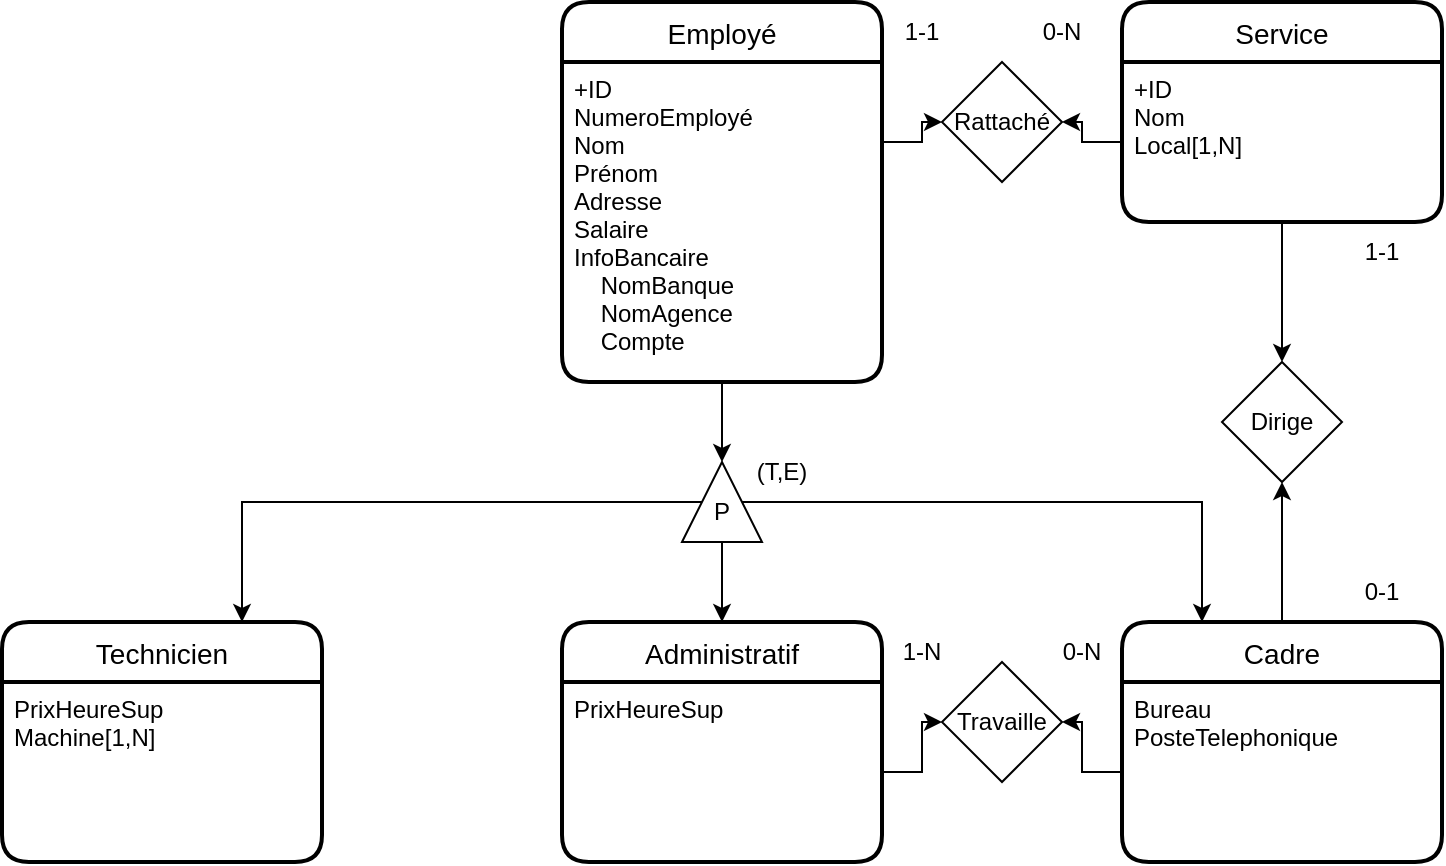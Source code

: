 <mxfile version="16.6.3" type="device"><diagram id="uwIMUS4IehcTts7TkD24" name="Page-1"><mxGraphModel dx="1038" dy="579" grid="1" gridSize="10" guides="1" tooltips="1" connect="1" arrows="1" fold="1" page="1" pageScale="1" pageWidth="827" pageHeight="1169" math="0" shadow="0"><root><mxCell id="0"/><mxCell id="1" parent="0"/><mxCell id="f-Qgc_rTARuj_bnOuXPx-1" value="Service" style="swimlane;childLayout=stackLayout;horizontal=1;startSize=30;horizontalStack=0;rounded=1;fontSize=14;fontStyle=0;strokeWidth=2;resizeParent=0;resizeLast=1;shadow=0;dashed=0;align=center;" parent="1" vertex="1"><mxGeometry x="600" y="40" width="160" height="110" as="geometry"/></mxCell><mxCell id="f-Qgc_rTARuj_bnOuXPx-2" value="+ID&#10;Nom&#10;Local[1,N]" style="align=left;strokeColor=none;fillColor=none;spacingLeft=4;fontSize=12;verticalAlign=top;resizable=0;rotatable=0;part=1;" parent="f-Qgc_rTARuj_bnOuXPx-1" vertex="1"><mxGeometry y="30" width="160" height="80" as="geometry"/></mxCell><mxCell id="R81wZAwsEhl6QSQLluZs-3" value="Employé" style="swimlane;childLayout=stackLayout;horizontal=1;startSize=30;horizontalStack=0;rounded=1;fontSize=14;fontStyle=0;strokeWidth=2;resizeParent=0;resizeLast=1;shadow=0;dashed=0;align=center;" vertex="1" parent="1"><mxGeometry x="320" y="40" width="160" height="190" as="geometry"/></mxCell><mxCell id="R81wZAwsEhl6QSQLluZs-4" value="+ID&#10;NumeroEmployé&#10;Nom&#10;Prénom&#10;Adresse&#10;Salaire&#10;InfoBancaire&#10;    NomBanque&#10;    NomAgence&#10;    Compte" style="align=left;strokeColor=none;fillColor=none;spacingLeft=4;fontSize=12;verticalAlign=top;resizable=0;rotatable=0;part=1;" vertex="1" parent="R81wZAwsEhl6QSQLluZs-3"><mxGeometry y="30" width="160" height="160" as="geometry"/></mxCell><mxCell id="R81wZAwsEhl6QSQLluZs-5" value="Rattaché" style="shape=rhombus;perimeter=rhombusPerimeter;whiteSpace=wrap;html=1;align=center;" vertex="1" parent="1"><mxGeometry x="510" y="70" width="60" height="60" as="geometry"/></mxCell><mxCell id="R81wZAwsEhl6QSQLluZs-6" style="edgeStyle=orthogonalEdgeStyle;rounded=0;orthogonalLoop=1;jettySize=auto;html=1;exitX=1;exitY=0.25;exitDx=0;exitDy=0;" edge="1" parent="1" source="R81wZAwsEhl6QSQLluZs-4" target="R81wZAwsEhl6QSQLluZs-5"><mxGeometry relative="1" as="geometry"/></mxCell><mxCell id="R81wZAwsEhl6QSQLluZs-7" style="edgeStyle=orthogonalEdgeStyle;rounded=0;orthogonalLoop=1;jettySize=auto;html=1;exitX=0;exitY=0.5;exitDx=0;exitDy=0;" edge="1" parent="1" source="f-Qgc_rTARuj_bnOuXPx-2" target="R81wZAwsEhl6QSQLluZs-5"><mxGeometry relative="1" as="geometry"/></mxCell><mxCell id="R81wZAwsEhl6QSQLluZs-8" value="1-1" style="text;html=1;strokeColor=none;fillColor=none;align=center;verticalAlign=middle;whiteSpace=wrap;rounded=0;" vertex="1" parent="1"><mxGeometry x="470" y="40" width="60" height="30" as="geometry"/></mxCell><mxCell id="R81wZAwsEhl6QSQLluZs-9" value="0-N" style="text;html=1;strokeColor=none;fillColor=none;align=center;verticalAlign=middle;whiteSpace=wrap;rounded=0;" vertex="1" parent="1"><mxGeometry x="540" y="40" width="60" height="30" as="geometry"/></mxCell><mxCell id="R81wZAwsEhl6QSQLluZs-11" value="Administratif" style="swimlane;childLayout=stackLayout;horizontal=1;startSize=30;horizontalStack=0;rounded=1;fontSize=14;fontStyle=0;strokeWidth=2;resizeParent=0;resizeLast=1;shadow=0;dashed=0;align=center;" vertex="1" parent="1"><mxGeometry x="320" y="350" width="160" height="120" as="geometry"/></mxCell><mxCell id="R81wZAwsEhl6QSQLluZs-12" value="PrixHeureSup" style="align=left;strokeColor=none;fillColor=none;spacingLeft=4;fontSize=12;verticalAlign=top;resizable=0;rotatable=0;part=1;" vertex="1" parent="R81wZAwsEhl6QSQLluZs-11"><mxGeometry y="30" width="160" height="90" as="geometry"/></mxCell><mxCell id="R81wZAwsEhl6QSQLluZs-13" value="Technicien" style="swimlane;childLayout=stackLayout;horizontal=1;startSize=30;horizontalStack=0;rounded=1;fontSize=14;fontStyle=0;strokeWidth=2;resizeParent=0;resizeLast=1;shadow=0;dashed=0;align=center;" vertex="1" parent="1"><mxGeometry x="40" y="350" width="160" height="120" as="geometry"/></mxCell><mxCell id="R81wZAwsEhl6QSQLluZs-14" value="PrixHeureSup&#10;Machine[1,N]" style="align=left;strokeColor=none;fillColor=none;spacingLeft=4;fontSize=12;verticalAlign=top;resizable=0;rotatable=0;part=1;" vertex="1" parent="R81wZAwsEhl6QSQLluZs-13"><mxGeometry y="30" width="160" height="90" as="geometry"/></mxCell><mxCell id="R81wZAwsEhl6QSQLluZs-19" style="edgeStyle=orthogonalEdgeStyle;rounded=0;orthogonalLoop=1;jettySize=auto;html=1;exitX=0.5;exitY=0;exitDx=0;exitDy=0;entryX=0.5;entryY=1;entryDx=0;entryDy=0;" edge="1" parent="1" source="R81wZAwsEhl6QSQLluZs-15" target="R81wZAwsEhl6QSQLluZs-17"><mxGeometry relative="1" as="geometry"/></mxCell><mxCell id="R81wZAwsEhl6QSQLluZs-15" value="Cadre" style="swimlane;childLayout=stackLayout;horizontal=1;startSize=30;horizontalStack=0;rounded=1;fontSize=14;fontStyle=0;strokeWidth=2;resizeParent=0;resizeLast=1;shadow=0;dashed=0;align=center;" vertex="1" parent="1"><mxGeometry x="600" y="350" width="160" height="120" as="geometry"/></mxCell><mxCell id="R81wZAwsEhl6QSQLluZs-16" value="Bureau&#10;PosteTelephonique" style="align=left;strokeColor=none;fillColor=none;spacingLeft=4;fontSize=12;verticalAlign=top;resizable=0;rotatable=0;part=1;" vertex="1" parent="R81wZAwsEhl6QSQLluZs-15"><mxGeometry y="30" width="160" height="90" as="geometry"/></mxCell><mxCell id="R81wZAwsEhl6QSQLluZs-17" value="Dirige" style="shape=rhombus;perimeter=rhombusPerimeter;whiteSpace=wrap;html=1;align=center;" vertex="1" parent="1"><mxGeometry x="650" y="220" width="60" height="60" as="geometry"/></mxCell><mxCell id="R81wZAwsEhl6QSQLluZs-18" style="edgeStyle=orthogonalEdgeStyle;rounded=0;orthogonalLoop=1;jettySize=auto;html=1;exitX=0.5;exitY=1;exitDx=0;exitDy=0;entryX=0.5;entryY=0;entryDx=0;entryDy=0;" edge="1" parent="1" source="f-Qgc_rTARuj_bnOuXPx-2" target="R81wZAwsEhl6QSQLluZs-17"><mxGeometry relative="1" as="geometry"/></mxCell><mxCell id="R81wZAwsEhl6QSQLluZs-20" value="1-1" style="text;html=1;strokeColor=none;fillColor=none;align=center;verticalAlign=middle;whiteSpace=wrap;rounded=0;" vertex="1" parent="1"><mxGeometry x="700" y="150" width="60" height="30" as="geometry"/></mxCell><mxCell id="R81wZAwsEhl6QSQLluZs-21" value="0-1" style="text;html=1;strokeColor=none;fillColor=none;align=center;verticalAlign=middle;whiteSpace=wrap;rounded=0;" vertex="1" parent="1"><mxGeometry x="700" y="320" width="60" height="30" as="geometry"/></mxCell><mxCell id="R81wZAwsEhl6QSQLluZs-22" value="Travaille" style="shape=rhombus;perimeter=rhombusPerimeter;whiteSpace=wrap;html=1;align=center;" vertex="1" parent="1"><mxGeometry x="510" y="370" width="60" height="60" as="geometry"/></mxCell><mxCell id="R81wZAwsEhl6QSQLluZs-24" style="edgeStyle=orthogonalEdgeStyle;rounded=0;orthogonalLoop=1;jettySize=auto;html=1;exitX=1;exitY=0.5;exitDx=0;exitDy=0;" edge="1" parent="1" source="R81wZAwsEhl6QSQLluZs-12" target="R81wZAwsEhl6QSQLluZs-22"><mxGeometry relative="1" as="geometry"/></mxCell><mxCell id="R81wZAwsEhl6QSQLluZs-25" style="edgeStyle=orthogonalEdgeStyle;rounded=0;orthogonalLoop=1;jettySize=auto;html=1;exitX=0;exitY=0.5;exitDx=0;exitDy=0;" edge="1" parent="1" source="R81wZAwsEhl6QSQLluZs-16" target="R81wZAwsEhl6QSQLluZs-22"><mxGeometry relative="1" as="geometry"/></mxCell><mxCell id="R81wZAwsEhl6QSQLluZs-26" value="0-N" style="text;html=1;strokeColor=none;fillColor=none;align=center;verticalAlign=middle;whiteSpace=wrap;rounded=0;" vertex="1" parent="1"><mxGeometry x="550" y="350" width="60" height="30" as="geometry"/></mxCell><mxCell id="R81wZAwsEhl6QSQLluZs-27" value="1-N" style="text;html=1;strokeColor=none;fillColor=none;align=center;verticalAlign=middle;whiteSpace=wrap;rounded=0;" vertex="1" parent="1"><mxGeometry x="470" y="350" width="60" height="30" as="geometry"/></mxCell><mxCell id="R81wZAwsEhl6QSQLluZs-31" style="edgeStyle=orthogonalEdgeStyle;rounded=0;orthogonalLoop=1;jettySize=auto;html=1;exitX=0;exitY=0.5;exitDx=0;exitDy=0;entryX=0.5;entryY=0;entryDx=0;entryDy=0;" edge="1" parent="1" source="R81wZAwsEhl6QSQLluZs-28" target="R81wZAwsEhl6QSQLluZs-11"><mxGeometry relative="1" as="geometry"/></mxCell><mxCell id="R81wZAwsEhl6QSQLluZs-40" style="edgeStyle=orthogonalEdgeStyle;rounded=0;orthogonalLoop=1;jettySize=auto;html=1;exitX=0.5;exitY=0;exitDx=0;exitDy=0;entryX=0.75;entryY=0;entryDx=0;entryDy=0;" edge="1" parent="1" source="R81wZAwsEhl6QSQLluZs-28" target="R81wZAwsEhl6QSQLluZs-13"><mxGeometry relative="1" as="geometry"/></mxCell><mxCell id="R81wZAwsEhl6QSQLluZs-43" style="edgeStyle=orthogonalEdgeStyle;rounded=0;orthogonalLoop=1;jettySize=auto;html=1;exitX=0.5;exitY=1;exitDx=0;exitDy=0;entryX=0.25;entryY=0;entryDx=0;entryDy=0;" edge="1" parent="1" source="R81wZAwsEhl6QSQLluZs-28" target="R81wZAwsEhl6QSQLluZs-15"><mxGeometry relative="1" as="geometry"/></mxCell><mxCell id="R81wZAwsEhl6QSQLluZs-28" value="" style="triangle;whiteSpace=wrap;html=1;direction=north;" vertex="1" parent="1"><mxGeometry x="380" y="270" width="40" height="40" as="geometry"/></mxCell><mxCell id="R81wZAwsEhl6QSQLluZs-29" style="edgeStyle=orthogonalEdgeStyle;rounded=0;orthogonalLoop=1;jettySize=auto;html=1;exitX=0.5;exitY=1;exitDx=0;exitDy=0;entryX=1;entryY=0.5;entryDx=0;entryDy=0;" edge="1" parent="1" source="R81wZAwsEhl6QSQLluZs-4" target="R81wZAwsEhl6QSQLluZs-28"><mxGeometry relative="1" as="geometry"/></mxCell><mxCell id="R81wZAwsEhl6QSQLluZs-44" value="P" style="text;html=1;strokeColor=none;fillColor=none;align=center;verticalAlign=middle;whiteSpace=wrap;rounded=0;" vertex="1" parent="1"><mxGeometry x="370" y="280" width="60" height="30" as="geometry"/></mxCell><mxCell id="R81wZAwsEhl6QSQLluZs-45" value="(T,E)" style="text;html=1;strokeColor=none;fillColor=none;align=center;verticalAlign=middle;whiteSpace=wrap;rounded=0;" vertex="1" parent="1"><mxGeometry x="400" y="260" width="60" height="30" as="geometry"/></mxCell></root></mxGraphModel></diagram></mxfile>